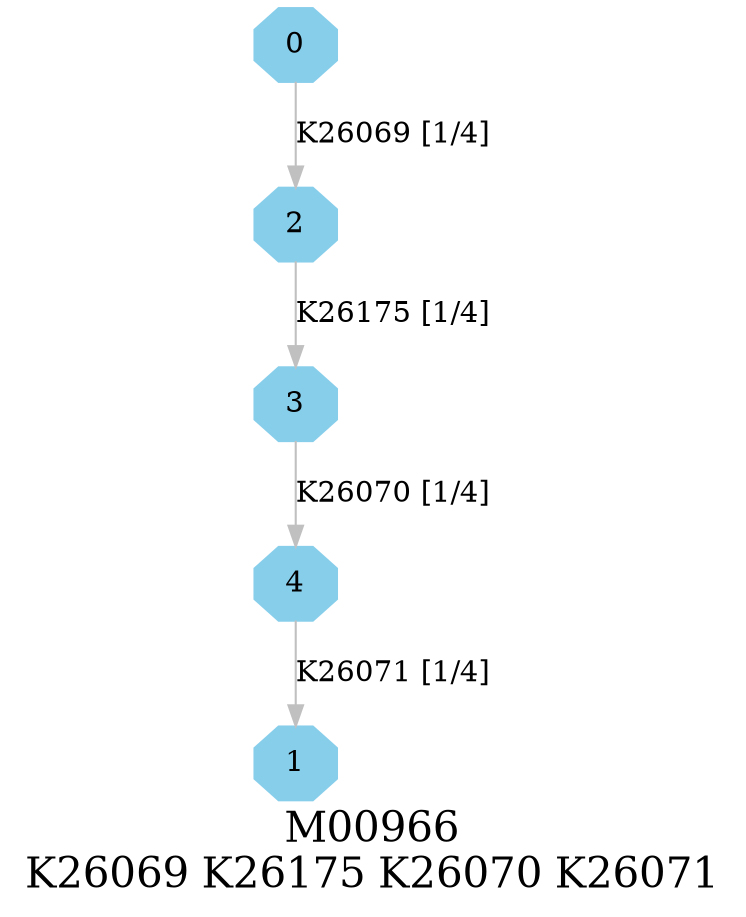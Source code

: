 digraph G {
graph [label="M00966
K26069 K26175 K26070 K26071",fontsize=20];
node [shape=box,style=filled];
edge [len=3,color=grey];
{node [width=.3,height=.3,shape=octagon,style=filled,color=skyblue] 0 1 2 3 4 }
0 -> 2 [label="K26069 [1/4]"];
2 -> 3 [label="K26175 [1/4]"];
3 -> 4 [label="K26070 [1/4]"];
4 -> 1 [label="K26071 [1/4]"];
}